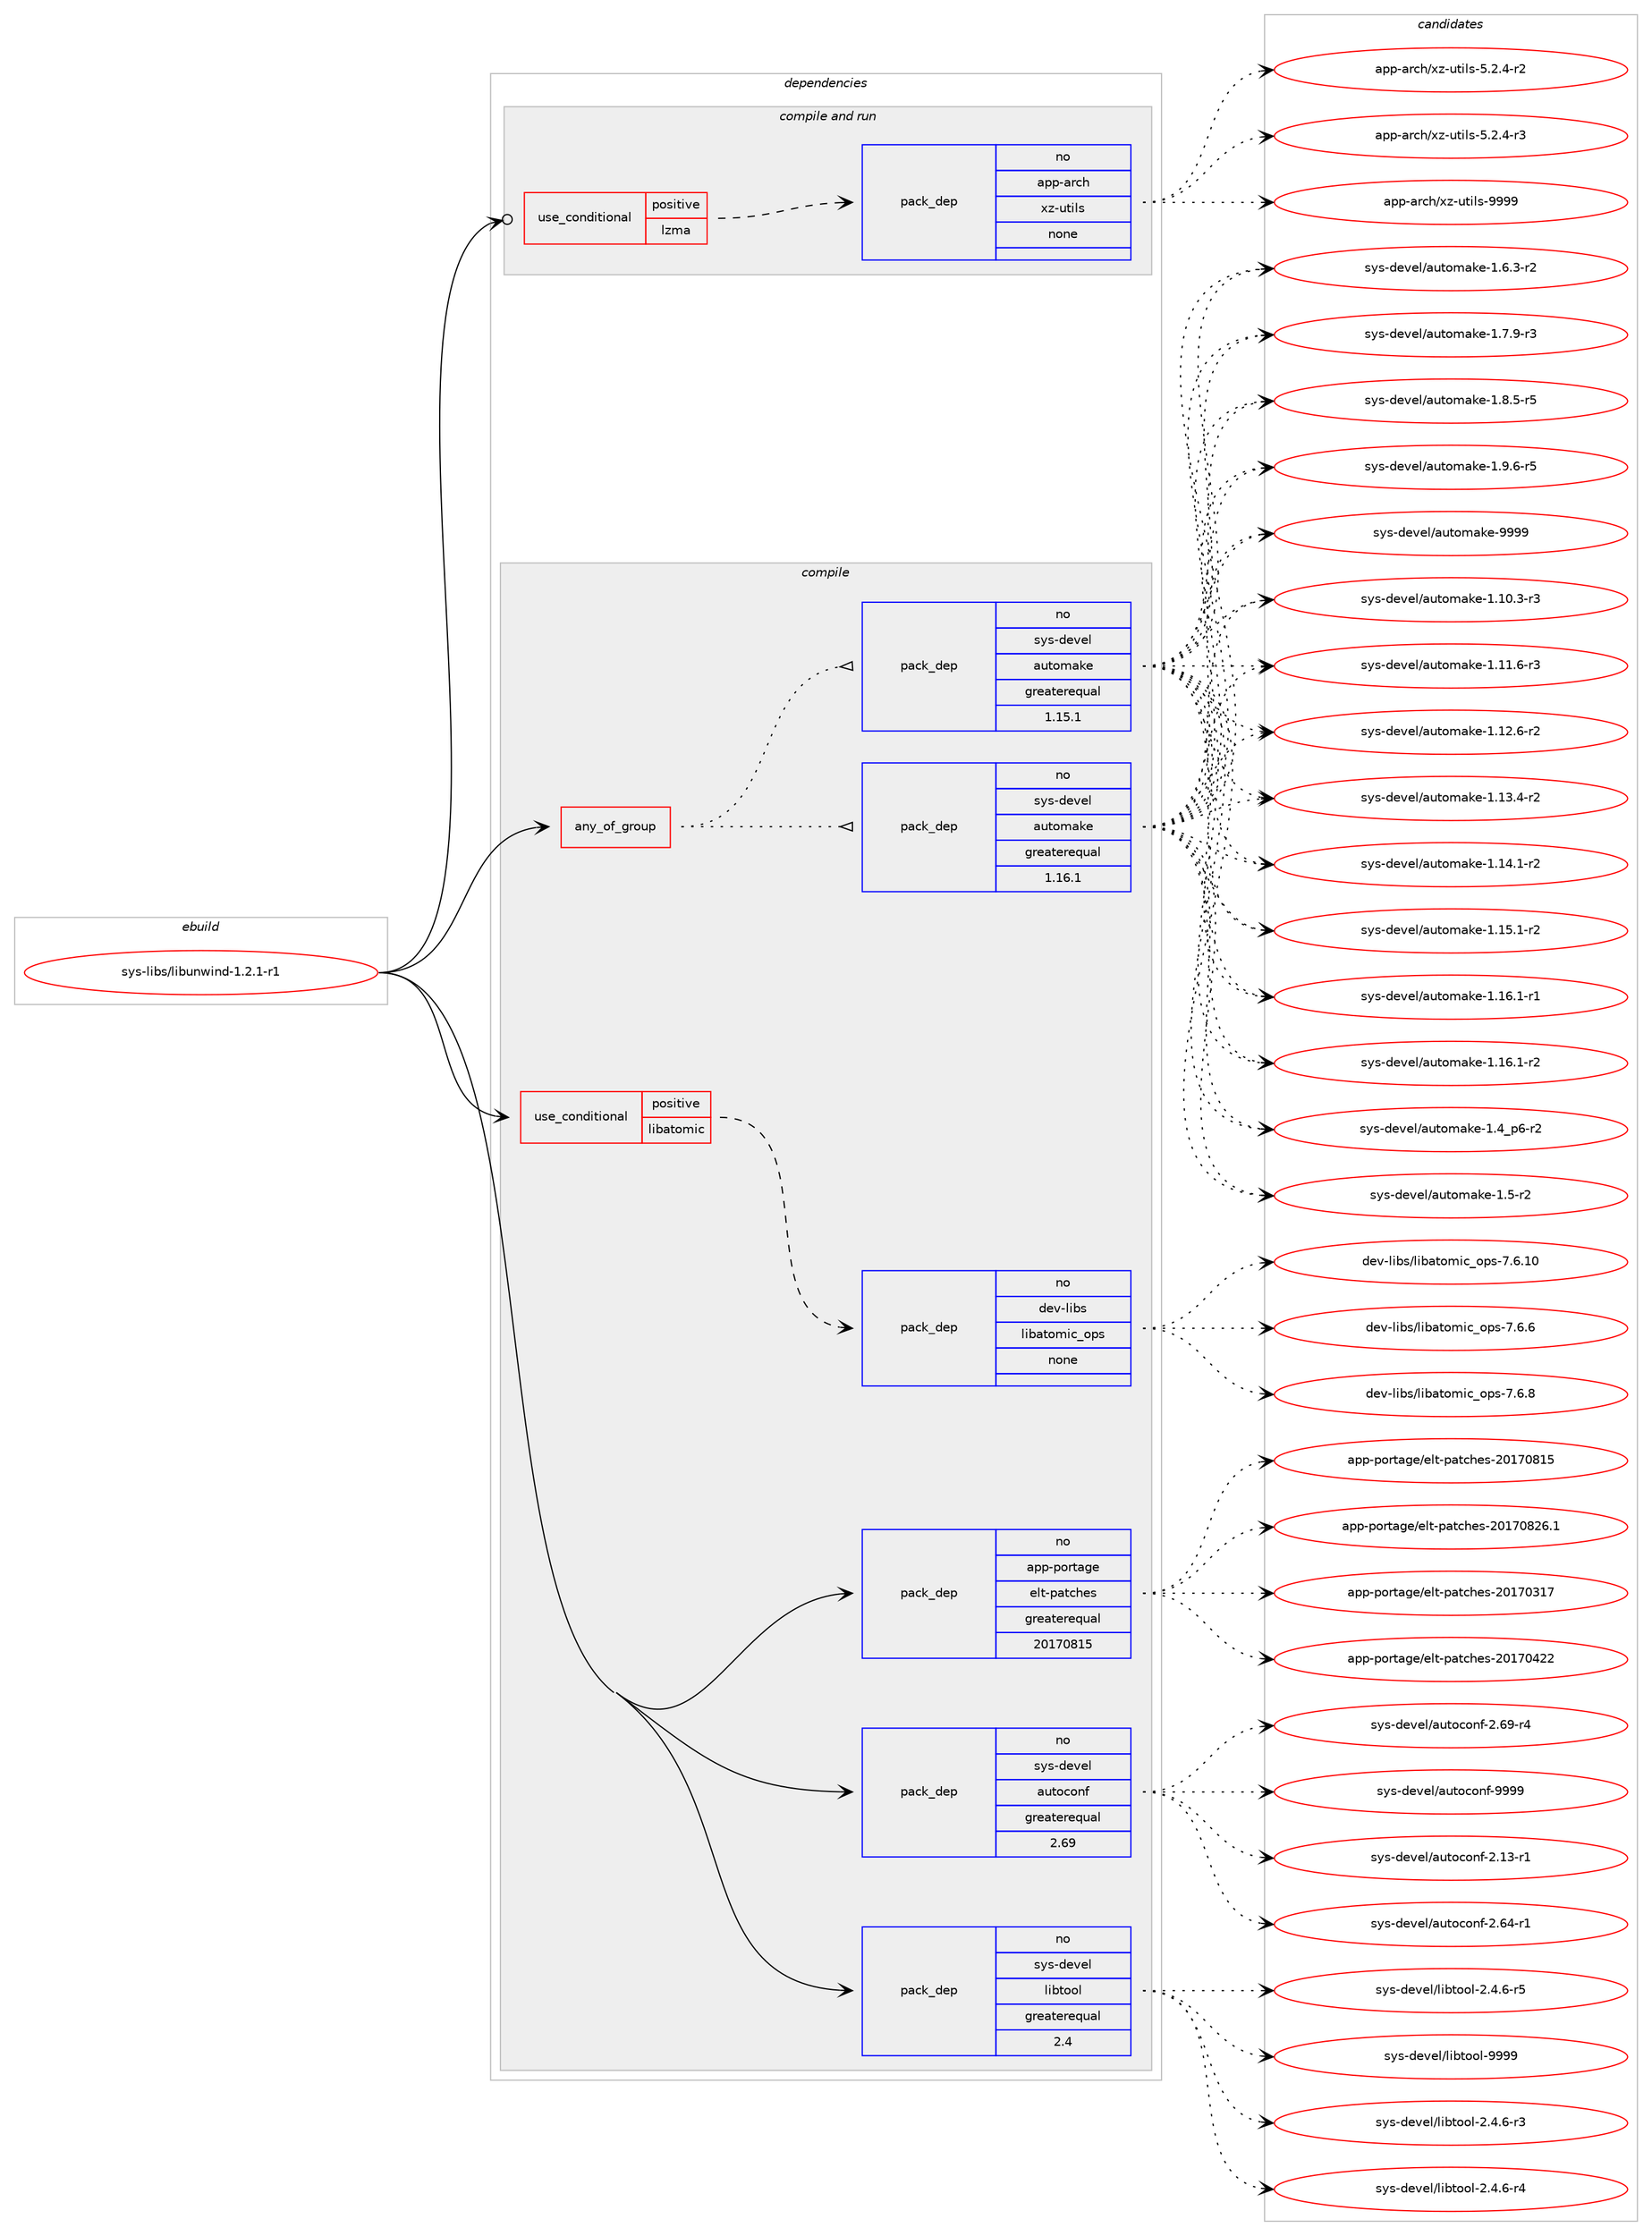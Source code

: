 digraph prolog {

# *************
# Graph options
# *************

newrank=true;
concentrate=true;
compound=true;
graph [rankdir=LR,fontname=Helvetica,fontsize=10,ranksep=1.5];#, ranksep=2.5, nodesep=0.2];
edge  [arrowhead=vee];
node  [fontname=Helvetica,fontsize=10];

# **********
# The ebuild
# **********

subgraph cluster_leftcol {
color=gray;
rank=same;
label=<<i>ebuild</i>>;
id [label="sys-libs/libunwind-1.2.1-r1", color=red, width=4, href="../sys-libs/libunwind-1.2.1-r1.svg"];
}

# ****************
# The dependencies
# ****************

subgraph cluster_midcol {
color=gray;
label=<<i>dependencies</i>>;
subgraph cluster_compile {
fillcolor="#eeeeee";
style=filled;
label=<<i>compile</i>>;
subgraph any15239 {
dependency898338 [label=<<TABLE BORDER="0" CELLBORDER="1" CELLSPACING="0" CELLPADDING="4"><TR><TD CELLPADDING="10">any_of_group</TD></TR></TABLE>>, shape=none, color=red];subgraph pack666669 {
dependency898339 [label=<<TABLE BORDER="0" CELLBORDER="1" CELLSPACING="0" CELLPADDING="4" WIDTH="220"><TR><TD ROWSPAN="6" CELLPADDING="30">pack_dep</TD></TR><TR><TD WIDTH="110">no</TD></TR><TR><TD>sys-devel</TD></TR><TR><TD>automake</TD></TR><TR><TD>greaterequal</TD></TR><TR><TD>1.16.1</TD></TR></TABLE>>, shape=none, color=blue];
}
dependency898338:e -> dependency898339:w [weight=20,style="dotted",arrowhead="oinv"];
subgraph pack666670 {
dependency898340 [label=<<TABLE BORDER="0" CELLBORDER="1" CELLSPACING="0" CELLPADDING="4" WIDTH="220"><TR><TD ROWSPAN="6" CELLPADDING="30">pack_dep</TD></TR><TR><TD WIDTH="110">no</TD></TR><TR><TD>sys-devel</TD></TR><TR><TD>automake</TD></TR><TR><TD>greaterequal</TD></TR><TR><TD>1.15.1</TD></TR></TABLE>>, shape=none, color=blue];
}
dependency898338:e -> dependency898340:w [weight=20,style="dotted",arrowhead="oinv"];
}
id:e -> dependency898338:w [weight=20,style="solid",arrowhead="vee"];
subgraph cond215875 {
dependency898341 [label=<<TABLE BORDER="0" CELLBORDER="1" CELLSPACING="0" CELLPADDING="4"><TR><TD ROWSPAN="3" CELLPADDING="10">use_conditional</TD></TR><TR><TD>positive</TD></TR><TR><TD>libatomic</TD></TR></TABLE>>, shape=none, color=red];
subgraph pack666671 {
dependency898342 [label=<<TABLE BORDER="0" CELLBORDER="1" CELLSPACING="0" CELLPADDING="4" WIDTH="220"><TR><TD ROWSPAN="6" CELLPADDING="30">pack_dep</TD></TR><TR><TD WIDTH="110">no</TD></TR><TR><TD>dev-libs</TD></TR><TR><TD>libatomic_ops</TD></TR><TR><TD>none</TD></TR><TR><TD></TD></TR></TABLE>>, shape=none, color=blue];
}
dependency898341:e -> dependency898342:w [weight=20,style="dashed",arrowhead="vee"];
}
id:e -> dependency898341:w [weight=20,style="solid",arrowhead="vee"];
subgraph pack666672 {
dependency898343 [label=<<TABLE BORDER="0" CELLBORDER="1" CELLSPACING="0" CELLPADDING="4" WIDTH="220"><TR><TD ROWSPAN="6" CELLPADDING="30">pack_dep</TD></TR><TR><TD WIDTH="110">no</TD></TR><TR><TD>app-portage</TD></TR><TR><TD>elt-patches</TD></TR><TR><TD>greaterequal</TD></TR><TR><TD>20170815</TD></TR></TABLE>>, shape=none, color=blue];
}
id:e -> dependency898343:w [weight=20,style="solid",arrowhead="vee"];
subgraph pack666673 {
dependency898344 [label=<<TABLE BORDER="0" CELLBORDER="1" CELLSPACING="0" CELLPADDING="4" WIDTH="220"><TR><TD ROWSPAN="6" CELLPADDING="30">pack_dep</TD></TR><TR><TD WIDTH="110">no</TD></TR><TR><TD>sys-devel</TD></TR><TR><TD>autoconf</TD></TR><TR><TD>greaterequal</TD></TR><TR><TD>2.69</TD></TR></TABLE>>, shape=none, color=blue];
}
id:e -> dependency898344:w [weight=20,style="solid",arrowhead="vee"];
subgraph pack666674 {
dependency898345 [label=<<TABLE BORDER="0" CELLBORDER="1" CELLSPACING="0" CELLPADDING="4" WIDTH="220"><TR><TD ROWSPAN="6" CELLPADDING="30">pack_dep</TD></TR><TR><TD WIDTH="110">no</TD></TR><TR><TD>sys-devel</TD></TR><TR><TD>libtool</TD></TR><TR><TD>greaterequal</TD></TR><TR><TD>2.4</TD></TR></TABLE>>, shape=none, color=blue];
}
id:e -> dependency898345:w [weight=20,style="solid",arrowhead="vee"];
}
subgraph cluster_compileandrun {
fillcolor="#eeeeee";
style=filled;
label=<<i>compile and run</i>>;
subgraph cond215876 {
dependency898346 [label=<<TABLE BORDER="0" CELLBORDER="1" CELLSPACING="0" CELLPADDING="4"><TR><TD ROWSPAN="3" CELLPADDING="10">use_conditional</TD></TR><TR><TD>positive</TD></TR><TR><TD>lzma</TD></TR></TABLE>>, shape=none, color=red];
subgraph pack666675 {
dependency898347 [label=<<TABLE BORDER="0" CELLBORDER="1" CELLSPACING="0" CELLPADDING="4" WIDTH="220"><TR><TD ROWSPAN="6" CELLPADDING="30">pack_dep</TD></TR><TR><TD WIDTH="110">no</TD></TR><TR><TD>app-arch</TD></TR><TR><TD>xz-utils</TD></TR><TR><TD>none</TD></TR><TR><TD></TD></TR></TABLE>>, shape=none, color=blue];
}
dependency898346:e -> dependency898347:w [weight=20,style="dashed",arrowhead="vee"];
}
id:e -> dependency898346:w [weight=20,style="solid",arrowhead="odotvee"];
}
subgraph cluster_run {
fillcolor="#eeeeee";
style=filled;
label=<<i>run</i>>;
}
}

# **************
# The candidates
# **************

subgraph cluster_choices {
rank=same;
color=gray;
label=<<i>candidates</i>>;

subgraph choice666669 {
color=black;
nodesep=1;
choice11512111545100101118101108479711711611110997107101454946494846514511451 [label="sys-devel/automake-1.10.3-r3", color=red, width=4,href="../sys-devel/automake-1.10.3-r3.svg"];
choice11512111545100101118101108479711711611110997107101454946494946544511451 [label="sys-devel/automake-1.11.6-r3", color=red, width=4,href="../sys-devel/automake-1.11.6-r3.svg"];
choice11512111545100101118101108479711711611110997107101454946495046544511450 [label="sys-devel/automake-1.12.6-r2", color=red, width=4,href="../sys-devel/automake-1.12.6-r2.svg"];
choice11512111545100101118101108479711711611110997107101454946495146524511450 [label="sys-devel/automake-1.13.4-r2", color=red, width=4,href="../sys-devel/automake-1.13.4-r2.svg"];
choice11512111545100101118101108479711711611110997107101454946495246494511450 [label="sys-devel/automake-1.14.1-r2", color=red, width=4,href="../sys-devel/automake-1.14.1-r2.svg"];
choice11512111545100101118101108479711711611110997107101454946495346494511450 [label="sys-devel/automake-1.15.1-r2", color=red, width=4,href="../sys-devel/automake-1.15.1-r2.svg"];
choice11512111545100101118101108479711711611110997107101454946495446494511449 [label="sys-devel/automake-1.16.1-r1", color=red, width=4,href="../sys-devel/automake-1.16.1-r1.svg"];
choice11512111545100101118101108479711711611110997107101454946495446494511450 [label="sys-devel/automake-1.16.1-r2", color=red, width=4,href="../sys-devel/automake-1.16.1-r2.svg"];
choice115121115451001011181011084797117116111109971071014549465295112544511450 [label="sys-devel/automake-1.4_p6-r2", color=red, width=4,href="../sys-devel/automake-1.4_p6-r2.svg"];
choice11512111545100101118101108479711711611110997107101454946534511450 [label="sys-devel/automake-1.5-r2", color=red, width=4,href="../sys-devel/automake-1.5-r2.svg"];
choice115121115451001011181011084797117116111109971071014549465446514511450 [label="sys-devel/automake-1.6.3-r2", color=red, width=4,href="../sys-devel/automake-1.6.3-r2.svg"];
choice115121115451001011181011084797117116111109971071014549465546574511451 [label="sys-devel/automake-1.7.9-r3", color=red, width=4,href="../sys-devel/automake-1.7.9-r3.svg"];
choice115121115451001011181011084797117116111109971071014549465646534511453 [label="sys-devel/automake-1.8.5-r5", color=red, width=4,href="../sys-devel/automake-1.8.5-r5.svg"];
choice115121115451001011181011084797117116111109971071014549465746544511453 [label="sys-devel/automake-1.9.6-r5", color=red, width=4,href="../sys-devel/automake-1.9.6-r5.svg"];
choice115121115451001011181011084797117116111109971071014557575757 [label="sys-devel/automake-9999", color=red, width=4,href="../sys-devel/automake-9999.svg"];
dependency898339:e -> choice11512111545100101118101108479711711611110997107101454946494846514511451:w [style=dotted,weight="100"];
dependency898339:e -> choice11512111545100101118101108479711711611110997107101454946494946544511451:w [style=dotted,weight="100"];
dependency898339:e -> choice11512111545100101118101108479711711611110997107101454946495046544511450:w [style=dotted,weight="100"];
dependency898339:e -> choice11512111545100101118101108479711711611110997107101454946495146524511450:w [style=dotted,weight="100"];
dependency898339:e -> choice11512111545100101118101108479711711611110997107101454946495246494511450:w [style=dotted,weight="100"];
dependency898339:e -> choice11512111545100101118101108479711711611110997107101454946495346494511450:w [style=dotted,weight="100"];
dependency898339:e -> choice11512111545100101118101108479711711611110997107101454946495446494511449:w [style=dotted,weight="100"];
dependency898339:e -> choice11512111545100101118101108479711711611110997107101454946495446494511450:w [style=dotted,weight="100"];
dependency898339:e -> choice115121115451001011181011084797117116111109971071014549465295112544511450:w [style=dotted,weight="100"];
dependency898339:e -> choice11512111545100101118101108479711711611110997107101454946534511450:w [style=dotted,weight="100"];
dependency898339:e -> choice115121115451001011181011084797117116111109971071014549465446514511450:w [style=dotted,weight="100"];
dependency898339:e -> choice115121115451001011181011084797117116111109971071014549465546574511451:w [style=dotted,weight="100"];
dependency898339:e -> choice115121115451001011181011084797117116111109971071014549465646534511453:w [style=dotted,weight="100"];
dependency898339:e -> choice115121115451001011181011084797117116111109971071014549465746544511453:w [style=dotted,weight="100"];
dependency898339:e -> choice115121115451001011181011084797117116111109971071014557575757:w [style=dotted,weight="100"];
}
subgraph choice666670 {
color=black;
nodesep=1;
choice11512111545100101118101108479711711611110997107101454946494846514511451 [label="sys-devel/automake-1.10.3-r3", color=red, width=4,href="../sys-devel/automake-1.10.3-r3.svg"];
choice11512111545100101118101108479711711611110997107101454946494946544511451 [label="sys-devel/automake-1.11.6-r3", color=red, width=4,href="../sys-devel/automake-1.11.6-r3.svg"];
choice11512111545100101118101108479711711611110997107101454946495046544511450 [label="sys-devel/automake-1.12.6-r2", color=red, width=4,href="../sys-devel/automake-1.12.6-r2.svg"];
choice11512111545100101118101108479711711611110997107101454946495146524511450 [label="sys-devel/automake-1.13.4-r2", color=red, width=4,href="../sys-devel/automake-1.13.4-r2.svg"];
choice11512111545100101118101108479711711611110997107101454946495246494511450 [label="sys-devel/automake-1.14.1-r2", color=red, width=4,href="../sys-devel/automake-1.14.1-r2.svg"];
choice11512111545100101118101108479711711611110997107101454946495346494511450 [label="sys-devel/automake-1.15.1-r2", color=red, width=4,href="../sys-devel/automake-1.15.1-r2.svg"];
choice11512111545100101118101108479711711611110997107101454946495446494511449 [label="sys-devel/automake-1.16.1-r1", color=red, width=4,href="../sys-devel/automake-1.16.1-r1.svg"];
choice11512111545100101118101108479711711611110997107101454946495446494511450 [label="sys-devel/automake-1.16.1-r2", color=red, width=4,href="../sys-devel/automake-1.16.1-r2.svg"];
choice115121115451001011181011084797117116111109971071014549465295112544511450 [label="sys-devel/automake-1.4_p6-r2", color=red, width=4,href="../sys-devel/automake-1.4_p6-r2.svg"];
choice11512111545100101118101108479711711611110997107101454946534511450 [label="sys-devel/automake-1.5-r2", color=red, width=4,href="../sys-devel/automake-1.5-r2.svg"];
choice115121115451001011181011084797117116111109971071014549465446514511450 [label="sys-devel/automake-1.6.3-r2", color=red, width=4,href="../sys-devel/automake-1.6.3-r2.svg"];
choice115121115451001011181011084797117116111109971071014549465546574511451 [label="sys-devel/automake-1.7.9-r3", color=red, width=4,href="../sys-devel/automake-1.7.9-r3.svg"];
choice115121115451001011181011084797117116111109971071014549465646534511453 [label="sys-devel/automake-1.8.5-r5", color=red, width=4,href="../sys-devel/automake-1.8.5-r5.svg"];
choice115121115451001011181011084797117116111109971071014549465746544511453 [label="sys-devel/automake-1.9.6-r5", color=red, width=4,href="../sys-devel/automake-1.9.6-r5.svg"];
choice115121115451001011181011084797117116111109971071014557575757 [label="sys-devel/automake-9999", color=red, width=4,href="../sys-devel/automake-9999.svg"];
dependency898340:e -> choice11512111545100101118101108479711711611110997107101454946494846514511451:w [style=dotted,weight="100"];
dependency898340:e -> choice11512111545100101118101108479711711611110997107101454946494946544511451:w [style=dotted,weight="100"];
dependency898340:e -> choice11512111545100101118101108479711711611110997107101454946495046544511450:w [style=dotted,weight="100"];
dependency898340:e -> choice11512111545100101118101108479711711611110997107101454946495146524511450:w [style=dotted,weight="100"];
dependency898340:e -> choice11512111545100101118101108479711711611110997107101454946495246494511450:w [style=dotted,weight="100"];
dependency898340:e -> choice11512111545100101118101108479711711611110997107101454946495346494511450:w [style=dotted,weight="100"];
dependency898340:e -> choice11512111545100101118101108479711711611110997107101454946495446494511449:w [style=dotted,weight="100"];
dependency898340:e -> choice11512111545100101118101108479711711611110997107101454946495446494511450:w [style=dotted,weight="100"];
dependency898340:e -> choice115121115451001011181011084797117116111109971071014549465295112544511450:w [style=dotted,weight="100"];
dependency898340:e -> choice11512111545100101118101108479711711611110997107101454946534511450:w [style=dotted,weight="100"];
dependency898340:e -> choice115121115451001011181011084797117116111109971071014549465446514511450:w [style=dotted,weight="100"];
dependency898340:e -> choice115121115451001011181011084797117116111109971071014549465546574511451:w [style=dotted,weight="100"];
dependency898340:e -> choice115121115451001011181011084797117116111109971071014549465646534511453:w [style=dotted,weight="100"];
dependency898340:e -> choice115121115451001011181011084797117116111109971071014549465746544511453:w [style=dotted,weight="100"];
dependency898340:e -> choice115121115451001011181011084797117116111109971071014557575757:w [style=dotted,weight="100"];
}
subgraph choice666671 {
color=black;
nodesep=1;
choice1001011184510810598115471081059897116111109105999511111211545554654464948 [label="dev-libs/libatomic_ops-7.6.10", color=red, width=4,href="../dev-libs/libatomic_ops-7.6.10.svg"];
choice10010111845108105981154710810598971161111091059995111112115455546544654 [label="dev-libs/libatomic_ops-7.6.6", color=red, width=4,href="../dev-libs/libatomic_ops-7.6.6.svg"];
choice10010111845108105981154710810598971161111091059995111112115455546544656 [label="dev-libs/libatomic_ops-7.6.8", color=red, width=4,href="../dev-libs/libatomic_ops-7.6.8.svg"];
dependency898342:e -> choice1001011184510810598115471081059897116111109105999511111211545554654464948:w [style=dotted,weight="100"];
dependency898342:e -> choice10010111845108105981154710810598971161111091059995111112115455546544654:w [style=dotted,weight="100"];
dependency898342:e -> choice10010111845108105981154710810598971161111091059995111112115455546544656:w [style=dotted,weight="100"];
}
subgraph choice666672 {
color=black;
nodesep=1;
choice97112112451121111141169710310147101108116451129711699104101115455048495548514955 [label="app-portage/elt-patches-20170317", color=red, width=4,href="../app-portage/elt-patches-20170317.svg"];
choice97112112451121111141169710310147101108116451129711699104101115455048495548525050 [label="app-portage/elt-patches-20170422", color=red, width=4,href="../app-portage/elt-patches-20170422.svg"];
choice97112112451121111141169710310147101108116451129711699104101115455048495548564953 [label="app-portage/elt-patches-20170815", color=red, width=4,href="../app-portage/elt-patches-20170815.svg"];
choice971121124511211111411697103101471011081164511297116991041011154550484955485650544649 [label="app-portage/elt-patches-20170826.1", color=red, width=4,href="../app-portage/elt-patches-20170826.1.svg"];
dependency898343:e -> choice97112112451121111141169710310147101108116451129711699104101115455048495548514955:w [style=dotted,weight="100"];
dependency898343:e -> choice97112112451121111141169710310147101108116451129711699104101115455048495548525050:w [style=dotted,weight="100"];
dependency898343:e -> choice97112112451121111141169710310147101108116451129711699104101115455048495548564953:w [style=dotted,weight="100"];
dependency898343:e -> choice971121124511211111411697103101471011081164511297116991041011154550484955485650544649:w [style=dotted,weight="100"];
}
subgraph choice666673 {
color=black;
nodesep=1;
choice1151211154510010111810110847971171161119911111010245504649514511449 [label="sys-devel/autoconf-2.13-r1", color=red, width=4,href="../sys-devel/autoconf-2.13-r1.svg"];
choice1151211154510010111810110847971171161119911111010245504654524511449 [label="sys-devel/autoconf-2.64-r1", color=red, width=4,href="../sys-devel/autoconf-2.64-r1.svg"];
choice1151211154510010111810110847971171161119911111010245504654574511452 [label="sys-devel/autoconf-2.69-r4", color=red, width=4,href="../sys-devel/autoconf-2.69-r4.svg"];
choice115121115451001011181011084797117116111991111101024557575757 [label="sys-devel/autoconf-9999", color=red, width=4,href="../sys-devel/autoconf-9999.svg"];
dependency898344:e -> choice1151211154510010111810110847971171161119911111010245504649514511449:w [style=dotted,weight="100"];
dependency898344:e -> choice1151211154510010111810110847971171161119911111010245504654524511449:w [style=dotted,weight="100"];
dependency898344:e -> choice1151211154510010111810110847971171161119911111010245504654574511452:w [style=dotted,weight="100"];
dependency898344:e -> choice115121115451001011181011084797117116111991111101024557575757:w [style=dotted,weight="100"];
}
subgraph choice666674 {
color=black;
nodesep=1;
choice1151211154510010111810110847108105981161111111084550465246544511451 [label="sys-devel/libtool-2.4.6-r3", color=red, width=4,href="../sys-devel/libtool-2.4.6-r3.svg"];
choice1151211154510010111810110847108105981161111111084550465246544511452 [label="sys-devel/libtool-2.4.6-r4", color=red, width=4,href="../sys-devel/libtool-2.4.6-r4.svg"];
choice1151211154510010111810110847108105981161111111084550465246544511453 [label="sys-devel/libtool-2.4.6-r5", color=red, width=4,href="../sys-devel/libtool-2.4.6-r5.svg"];
choice1151211154510010111810110847108105981161111111084557575757 [label="sys-devel/libtool-9999", color=red, width=4,href="../sys-devel/libtool-9999.svg"];
dependency898345:e -> choice1151211154510010111810110847108105981161111111084550465246544511451:w [style=dotted,weight="100"];
dependency898345:e -> choice1151211154510010111810110847108105981161111111084550465246544511452:w [style=dotted,weight="100"];
dependency898345:e -> choice1151211154510010111810110847108105981161111111084550465246544511453:w [style=dotted,weight="100"];
dependency898345:e -> choice1151211154510010111810110847108105981161111111084557575757:w [style=dotted,weight="100"];
}
subgraph choice666675 {
color=black;
nodesep=1;
choice9711211245971149910447120122451171161051081154553465046524511450 [label="app-arch/xz-utils-5.2.4-r2", color=red, width=4,href="../app-arch/xz-utils-5.2.4-r2.svg"];
choice9711211245971149910447120122451171161051081154553465046524511451 [label="app-arch/xz-utils-5.2.4-r3", color=red, width=4,href="../app-arch/xz-utils-5.2.4-r3.svg"];
choice9711211245971149910447120122451171161051081154557575757 [label="app-arch/xz-utils-9999", color=red, width=4,href="../app-arch/xz-utils-9999.svg"];
dependency898347:e -> choice9711211245971149910447120122451171161051081154553465046524511450:w [style=dotted,weight="100"];
dependency898347:e -> choice9711211245971149910447120122451171161051081154553465046524511451:w [style=dotted,weight="100"];
dependency898347:e -> choice9711211245971149910447120122451171161051081154557575757:w [style=dotted,weight="100"];
}
}

}
